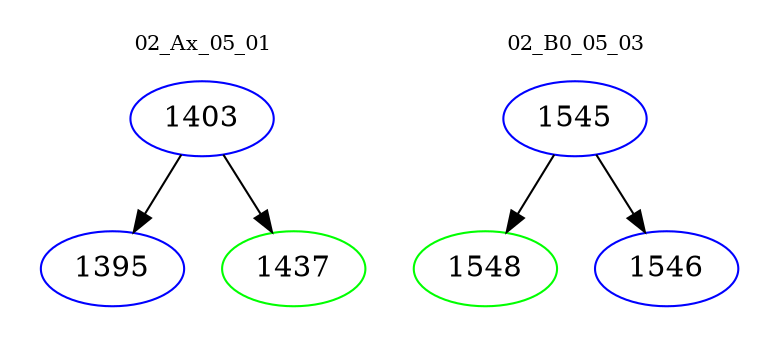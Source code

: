 digraph{
subgraph cluster_0 {
color = white
label = "02_Ax_05_01";
fontsize=10;
T0_1403 [label="1403", color="blue"]
T0_1403 -> T0_1395 [color="black"]
T0_1395 [label="1395", color="blue"]
T0_1403 -> T0_1437 [color="black"]
T0_1437 [label="1437", color="green"]
}
subgraph cluster_1 {
color = white
label = "02_B0_05_03";
fontsize=10;
T1_1545 [label="1545", color="blue"]
T1_1545 -> T1_1548 [color="black"]
T1_1548 [label="1548", color="green"]
T1_1545 -> T1_1546 [color="black"]
T1_1546 [label="1546", color="blue"]
}
}
